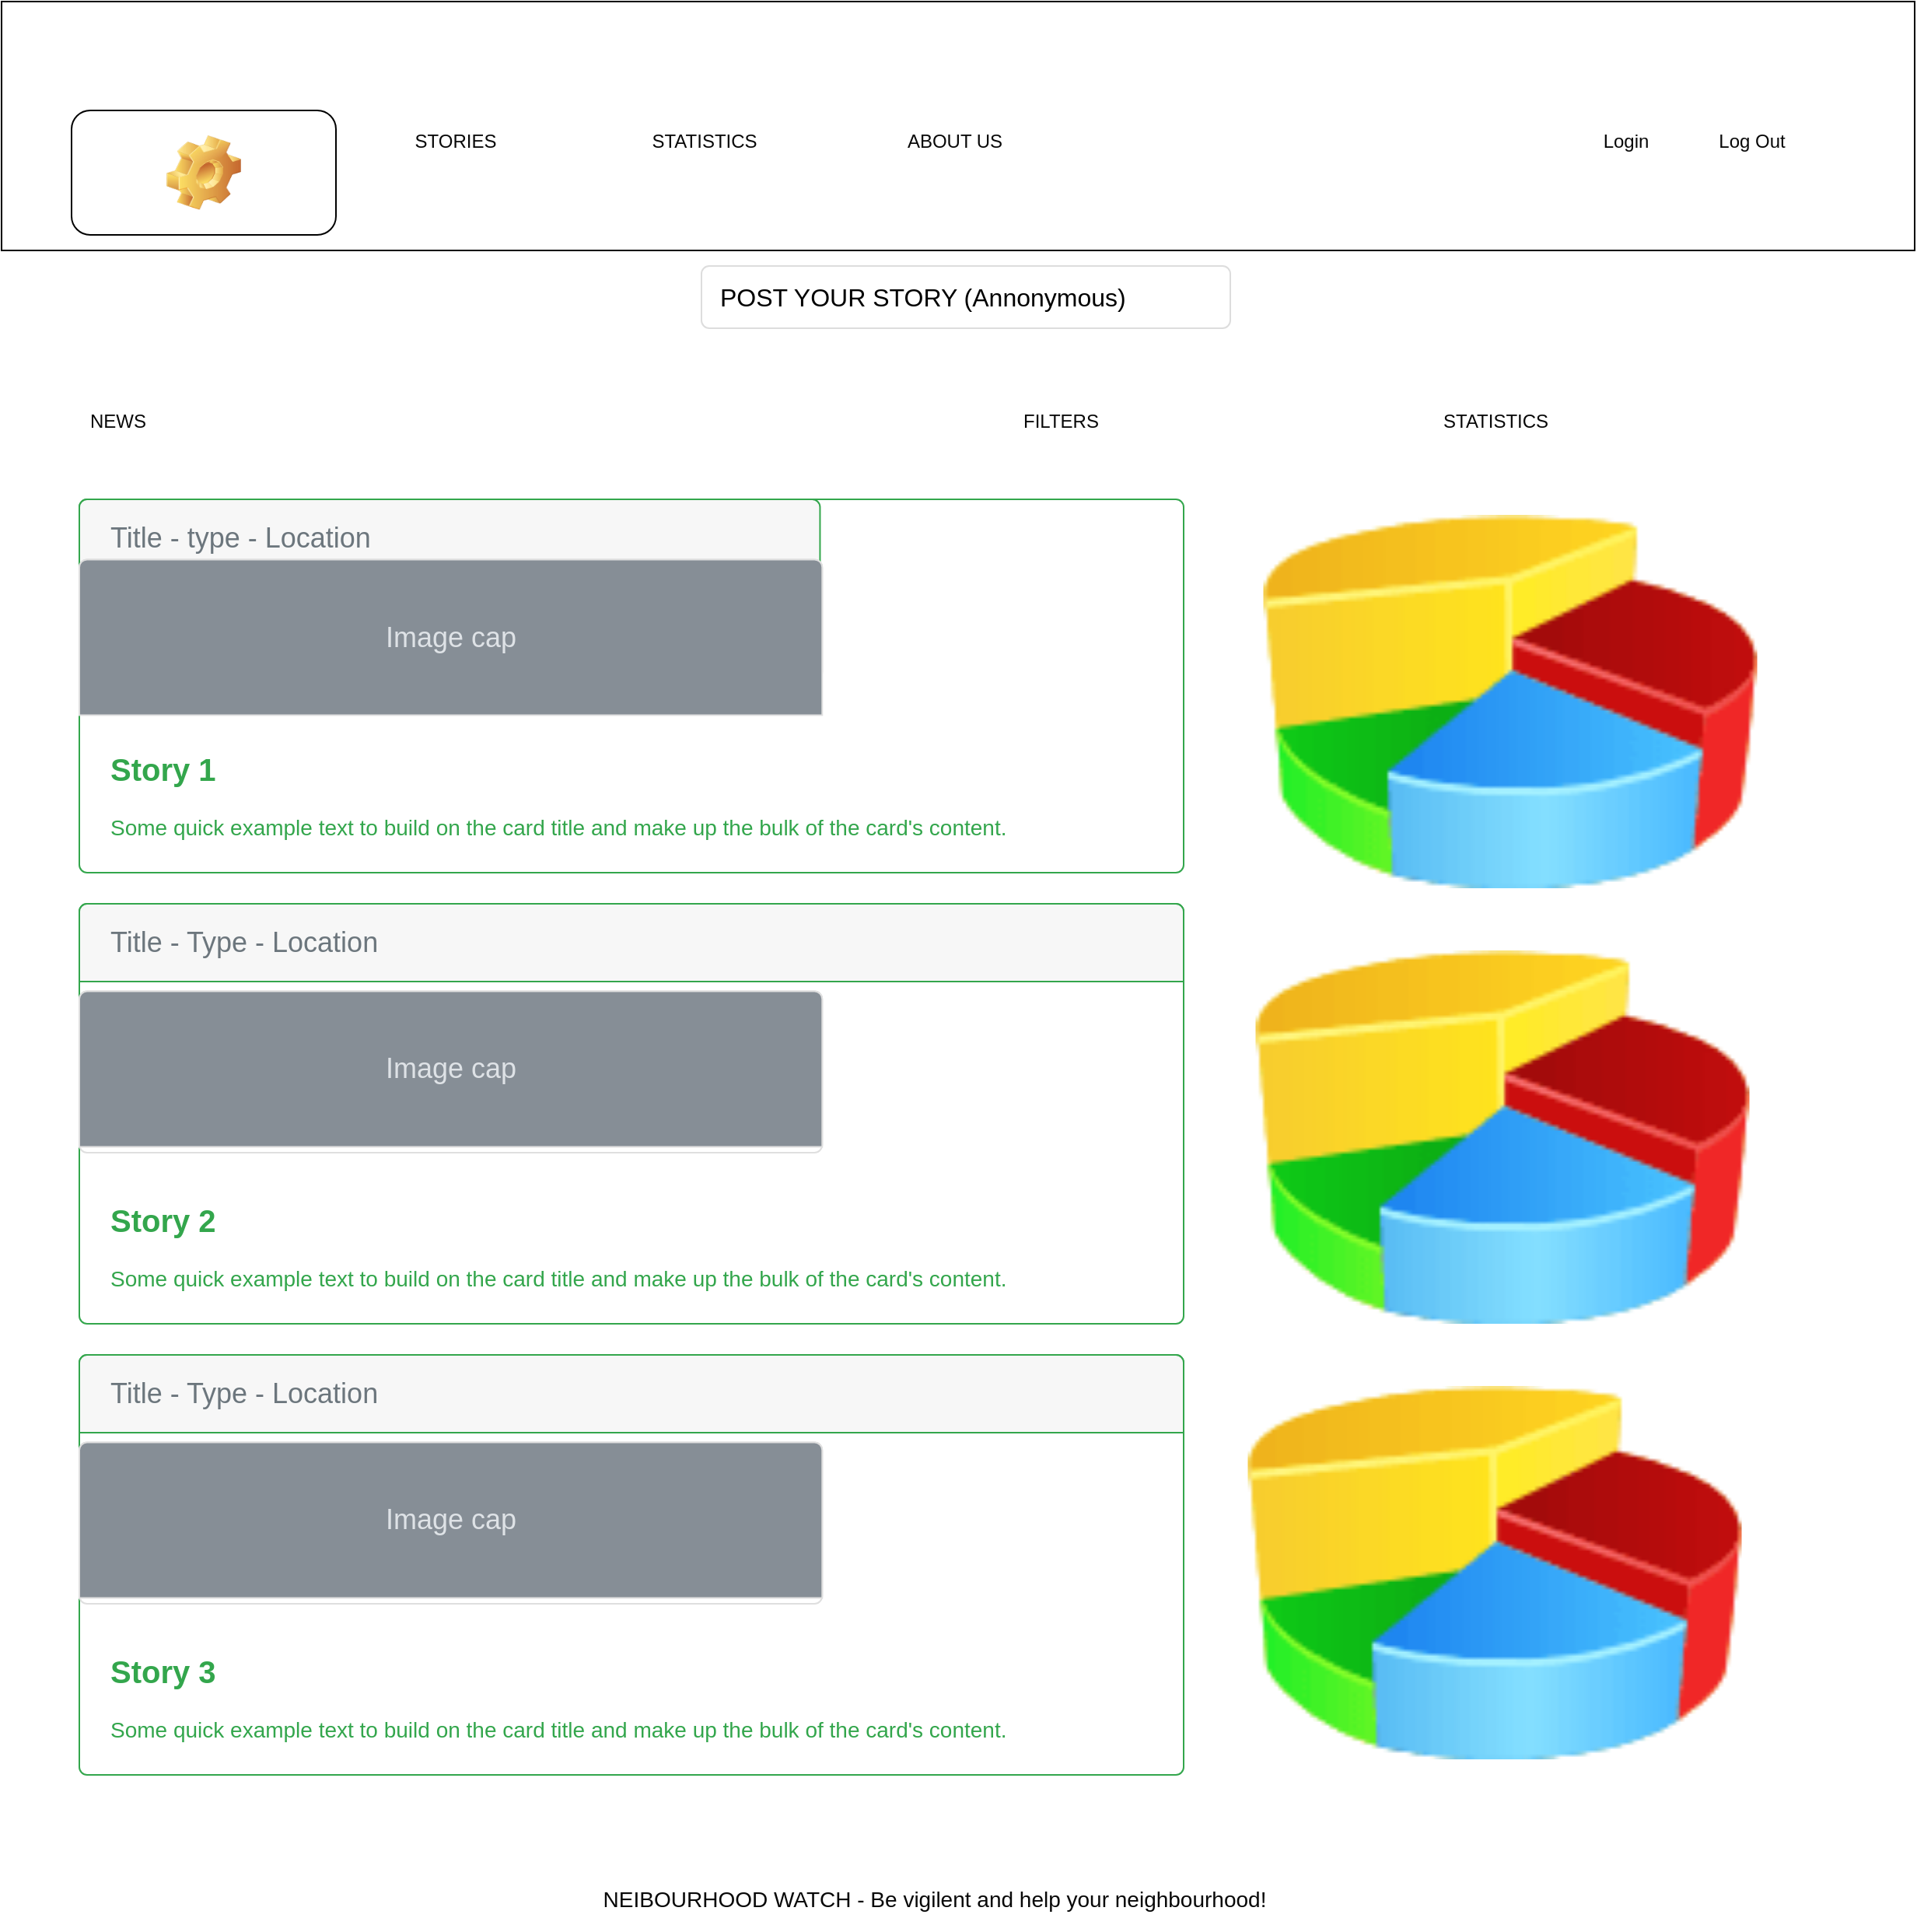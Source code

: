 <mxfile version="14.9.2" type="device" pages="5"><diagram name="STORIES (Home)" id="c9db0220-8083-56f3-ca83-edcdcd058819"><mxGraphModel dx="2062" dy="1122" grid="1" gridSize="10" guides="1" tooltips="1" connect="1" arrows="1" fold="1" page="1" pageScale="1.5" pageWidth="826" pageHeight="1169" background="none" math="0" shadow="0"><root><mxCell id="0" style=";html=1;"/><mxCell id="1" style=";html=1;" parent="0"/><mxCell id="iJf4EuImSbRfImohLpZj-1" value="" style="rounded=0;whiteSpace=wrap;html=1;" parent="1" vertex="1"><mxGeometry width="1230" height="160" as="geometry"/></mxCell><mxCell id="3d76a8aef4d5c911-1" value="" style="html=1;shadow=0;dashed=0;shape=mxgraph.bootstrap.rect;strokeColor=none;whiteSpace=wrap;rounded=0;fontSize=12;align=center;fillColor=none;noLabel=1;fontColor=none;" parent="1" vertex="1"><mxGeometry x="245" y="70" width="920" height="40" as="geometry"/></mxCell><mxCell id="3d76a8aef4d5c911-3" value="STORIES" style="html=1;shadow=0;dashed=0;shape=mxgraph.bootstrap.rect;strokeColor=none;spacingRight=30;whiteSpace=wrap;fontColor=#080808;fillColor=none;" parent="3d76a8aef4d5c911-1" vertex="1"><mxGeometry x="10" width="103.5" height="40" as="geometry"/></mxCell><mxCell id="3d76a8aef4d5c911-4" value="&lt;br&gt;" style="html=1;shadow=0;dashed=0;shape=mxgraph.bootstrap.rrect;rSize=8;strokeColor=none;fontColor=#ffffff;whiteSpace=wrap;fillColor=none;" parent="3d76a8aef4d5c911-3" vertex="1"><mxGeometry x="1" y="0.5" width="25" height="16" relative="1" as="geometry"><mxPoint x="-25" y="54" as="offset"/></mxGeometry></mxCell><mxCell id="3d76a8aef4d5c911-7" value="ABOUT US" style="html=1;shadow=0;dashed=0;fillColor=none;strokeColor=none;shape=mxgraph.bootstrap.rect;whiteSpace=wrap;fontColor=#080808;" parent="3d76a8aef4d5c911-1" vertex="1"><mxGeometry x="322" width="92" height="40" as="geometry"/></mxCell><mxCell id="3d76a8aef4d5c911-9" value="Login" style="html=1;shadow=0;dashed=0;fillColor=none;strokeColor=none;shape=mxgraph.bootstrap.rect;whiteSpace=wrap;fontColor=#080808;" parent="3d76a8aef4d5c911-1" vertex="1"><mxGeometry x="759" width="80.5" height="40" as="geometry"/></mxCell><mxCell id="3d76a8aef4d5c911-10" value="Log Out" style="html=1;shadow=0;dashed=0;fillColor=none;strokeColor=none;shape=mxgraph.bootstrap.rect;whiteSpace=wrap;fontColor=#080808;" parent="3d76a8aef4d5c911-1" vertex="1"><mxGeometry x="839.5" width="80.5" height="40" as="geometry"/></mxCell><mxCell id="CGMByWkpOq4EqzEPRpnu-35" value="STATISTICS" style="html=1;shadow=0;dashed=0;strokeColor=none;shape=mxgraph.bootstrap.rect;whiteSpace=wrap;fillColor=none;fontColor=#080808;" parent="3d76a8aef4d5c911-1" vertex="1"><mxGeometry x="155" width="104" height="40" as="geometry"/></mxCell><mxCell id="3d76a8aef4d5c911-18" value="POST YOUR STORY (Annonymous)" style="html=1;shadow=0;dashed=0;shape=mxgraph.bootstrap.rrect;rSize=5;strokeColor=#dddddd;;align=left;spacingLeft=10;fontSize=16;whiteSpace=wrap;rounded=0;" parent="1" vertex="1"><mxGeometry x="450" y="170" width="340" height="40" as="geometry"/></mxCell><mxCell id="3d76a8aef4d5c911-19" value="NEWS" style="html=1;shadow=0;dashed=0;shape=mxgraph.bootstrap.rect;strokeColor=none;fillColor=none;align=left;spacingLeft=5;whiteSpace=wrap;rounded=0;fontColor=#080808;labelBackgroundColor=none;" parent="1" vertex="1"><mxGeometry x="50" y="260" width="210" height="20" as="geometry"/></mxCell><mxCell id="CGMByWkpOq4EqzEPRpnu-1" value="&lt;b&gt;&lt;font style=&quot;font-size: 20px&quot;&gt;Story 1&lt;/font&gt;&lt;/b&gt;&lt;br style=&quot;font-size: 14px&quot;&gt;&lt;br style=&quot;font-size: 14px&quot;&gt;Some quick example text to build on the card title and make up the bulk of the card's content." style="html=1;shadow=0;dashed=0;shape=mxgraph.bootstrap.rrect;rSize=5;strokeColor=#33A64C;html=1;whiteSpace=wrap;fillColor=#ffffff;fontColor=#33A64C;verticalAlign=bottom;align=left;spacing=20;spacingBottom=0;fontSize=14;" parent="1" vertex="1"><mxGeometry x="50" y="320" width="710" height="240" as="geometry"/></mxCell><mxCell id="CGMByWkpOq4EqzEPRpnu-2" value="Title - type - Location" style="html=1;shadow=0;dashed=0;shape=mxgraph.bootstrap.topButton;rSize=5;perimeter=none;whiteSpace=wrap;fillColor=#F7F7F7;strokeColor=#33A64C;fontColor=#6C767D;resizeWidth=1;fontSize=18;align=left;spacing=20;" parent="CGMByWkpOq4EqzEPRpnu-1" vertex="1"><mxGeometry width="476.22" height="50" relative="1" as="geometry"/></mxCell><mxCell id="CGMByWkpOq4EqzEPRpnu-7" value="" style="html=1;shadow=0;dashed=0;shape=mxgraph.bootstrap.rrect;rSize=5;strokeColor=#DFDFDF;html=1;whiteSpace=wrap;fillColor=#ffffff;fontColor=#000000;verticalAlign=bottom;align=left;spacing=20;fontSize=14;" parent="CGMByWkpOq4EqzEPRpnu-1" vertex="1"><mxGeometry y="38.71" width="477.636" height="77.419" as="geometry"/></mxCell><mxCell id="CGMByWkpOq4EqzEPRpnu-8" value="Image cap" style="html=1;shadow=0;dashed=0;shape=mxgraph.bootstrap.topButton;rSize=5;perimeter=none;whiteSpace=wrap;fillColor=#868E96;strokeColor=#DFDFDF;fontColor=#DEE2E6;resizeWidth=1;fontSize=18;" parent="CGMByWkpOq4EqzEPRpnu-7" vertex="1"><mxGeometry width="477.636" height="100" relative="1" as="geometry"/></mxCell><mxCell id="CGMByWkpOq4EqzEPRpnu-29" value="" style="shape=image;html=1;verticalAlign=top;verticalLabelPosition=bottom;labelBackgroundColor=#ffffff;imageAspect=0;aspect=fixed;image=https://cdn1.iconfinder.com/data/icons/heroicons-solid/20/dots-horizontal-128.png" parent="CGMByWkpOq4EqzEPRpnu-1" vertex="1"><mxGeometry x="671.273" y="210" width="30" height="30" as="geometry"/></mxCell><mxCell id="CGMByWkpOq4EqzEPRpnu-3" value="&lt;b&gt;&lt;font style=&quot;font-size: 20px&quot;&gt;Story 2&lt;/font&gt;&lt;/b&gt;&lt;br style=&quot;font-size: 14px&quot;&gt;&lt;br style=&quot;font-size: 14px&quot;&gt;Some quick example text to build on the card title and make up the bulk of the card's content." style="html=1;shadow=0;dashed=0;shape=mxgraph.bootstrap.rrect;rSize=5;strokeColor=#33A64C;html=1;whiteSpace=wrap;fillColor=#ffffff;fontColor=#33A64C;verticalAlign=bottom;align=left;spacing=20;spacingBottom=0;fontSize=14;" parent="1" vertex="1"><mxGeometry x="50" y="580" width="710" height="270" as="geometry"/></mxCell><mxCell id="CGMByWkpOq4EqzEPRpnu-4" value="Title - Type - Location" style="html=1;shadow=0;dashed=0;shape=mxgraph.bootstrap.topButton;rSize=5;perimeter=none;whiteSpace=wrap;fillColor=#F7F7F7;strokeColor=#33A64C;fontColor=#6C767D;resizeWidth=1;fontSize=18;align=left;spacing=20;" parent="CGMByWkpOq4EqzEPRpnu-3" vertex="1"><mxGeometry width="710" height="50" relative="1" as="geometry"/></mxCell><mxCell id="CGMByWkpOq4EqzEPRpnu-16" value="" style="html=1;shadow=0;dashed=0;shape=mxgraph.bootstrap.rrect;rSize=5;strokeColor=#DFDFDF;html=1;whiteSpace=wrap;fillColor=#ffffff;fontColor=#000000;verticalAlign=bottom;align=left;spacing=20;fontSize=14;" parent="CGMByWkpOq4EqzEPRpnu-3" vertex="1"><mxGeometry y="56.25" width="477.636" height="103.75" as="geometry"/></mxCell><mxCell id="CGMByWkpOq4EqzEPRpnu-17" value="Image cap" style="html=1;shadow=0;dashed=0;shape=mxgraph.bootstrap.topButton;rSize=5;perimeter=none;whiteSpace=wrap;fillColor=#868E96;strokeColor=#DFDFDF;fontColor=#DEE2E6;resizeWidth=1;fontSize=18;" parent="CGMByWkpOq4EqzEPRpnu-16" vertex="1"><mxGeometry width="477.636" height="100" relative="1" as="geometry"/></mxCell><mxCell id="CGMByWkpOq4EqzEPRpnu-30" value="" style="shape=image;html=1;verticalAlign=top;verticalLabelPosition=bottom;labelBackgroundColor=#ffffff;imageAspect=0;aspect=fixed;image=https://cdn1.iconfinder.com/data/icons/heroicons-solid/20/dots-horizontal-128.png" parent="CGMByWkpOq4EqzEPRpnu-3" vertex="1"><mxGeometry x="671.273" y="240" width="30" height="30" as="geometry"/></mxCell><mxCell id="CGMByWkpOq4EqzEPRpnu-18" value="&lt;b&gt;&lt;font style=&quot;font-size: 20px&quot;&gt;Story 3&lt;/font&gt;&lt;/b&gt;&lt;br style=&quot;font-size: 14px&quot;&gt;&lt;br style=&quot;font-size: 14px&quot;&gt;Some quick example text to build on the card title and make up the bulk of the card's content." style="html=1;shadow=0;dashed=0;shape=mxgraph.bootstrap.rrect;rSize=5;strokeColor=#33A64C;html=1;whiteSpace=wrap;fillColor=#ffffff;fontColor=#33A64C;verticalAlign=bottom;align=left;spacing=20;spacingBottom=0;fontSize=14;" parent="1" vertex="1"><mxGeometry x="50" y="870" width="710" height="270" as="geometry"/></mxCell><mxCell id="CGMByWkpOq4EqzEPRpnu-19" value="Title - Type - Location" style="html=1;shadow=0;dashed=0;shape=mxgraph.bootstrap.topButton;rSize=5;perimeter=none;whiteSpace=wrap;fillColor=#F7F7F7;strokeColor=#33A64C;fontColor=#6C767D;resizeWidth=1;fontSize=18;align=left;spacing=20;" parent="CGMByWkpOq4EqzEPRpnu-18" vertex="1"><mxGeometry width="710" height="50" relative="1" as="geometry"/></mxCell><mxCell id="CGMByWkpOq4EqzEPRpnu-20" value="" style="html=1;shadow=0;dashed=0;shape=mxgraph.bootstrap.rrect;rSize=5;strokeColor=#DFDFDF;html=1;whiteSpace=wrap;fillColor=#ffffff;fontColor=#000000;verticalAlign=bottom;align=left;spacing=20;fontSize=14;" parent="CGMByWkpOq4EqzEPRpnu-18" vertex="1"><mxGeometry y="56.25" width="477.636" height="103.75" as="geometry"/></mxCell><mxCell id="CGMByWkpOq4EqzEPRpnu-21" value="Image cap" style="html=1;shadow=0;dashed=0;shape=mxgraph.bootstrap.topButton;rSize=5;perimeter=none;whiteSpace=wrap;fillColor=#868E96;strokeColor=#DFDFDF;fontColor=#DEE2E6;resizeWidth=1;fontSize=18;" parent="CGMByWkpOq4EqzEPRpnu-20" vertex="1"><mxGeometry width="477.636" height="100" relative="1" as="geometry"/></mxCell><mxCell id="CGMByWkpOq4EqzEPRpnu-31" value="" style="shape=image;html=1;verticalAlign=top;verticalLabelPosition=bottom;labelBackgroundColor=#ffffff;imageAspect=0;aspect=fixed;image=https://cdn1.iconfinder.com/data/icons/heroicons-solid/20/dots-horizontal-128.png" parent="CGMByWkpOq4EqzEPRpnu-18" vertex="1"><mxGeometry x="671.273" y="240" width="30" height="30" as="geometry"/></mxCell><mxCell id="CGMByWkpOq4EqzEPRpnu-22" value="" style="image;html=1;image=img/lib/clip_art/finance/Pie_Chart_128x128.png" parent="1" vertex="1"><mxGeometry x="800" y="330" width="340" height="240" as="geometry"/></mxCell><mxCell id="CGMByWkpOq4EqzEPRpnu-23" value="STATISTICS" style="html=1;shadow=0;dashed=0;shape=mxgraph.bootstrap.rect;strokeColor=none;fillColor=none;align=left;spacingLeft=5;whiteSpace=wrap;rounded=0;fontColor=#080808;labelBorderColor=none;labelBackgroundColor=none;" parent="1" vertex="1"><mxGeometry x="920" y="260" width="200" height="20" as="geometry"/></mxCell><mxCell id="CGMByWkpOq4EqzEPRpnu-24" value="" style="image;html=1;image=img/lib/clip_art/finance/Pie_Chart_128x128.png" parent="1" vertex="1"><mxGeometry x="800" y="610" width="330" height="240" as="geometry"/></mxCell><mxCell id="CGMByWkpOq4EqzEPRpnu-25" value="" style="image;html=1;image=img/lib/clip_art/finance/Pie_Chart_128x128.png" parent="1" vertex="1"><mxGeometry x="800" y="890" width="320" height="240" as="geometry"/></mxCell><mxCell id="CGMByWkpOq4EqzEPRpnu-37" value="Icon" style="icon;html=1;image=img/clipart/Gear_128x128.png;fontColor=#FFFFFF;labelBackgroundColor=none;fillColor=none;" parent="1" vertex="1"><mxGeometry x="45" y="70" width="170" height="80" as="geometry"/></mxCell><mxCell id="CGMByWkpOq4EqzEPRpnu-38" value="" style="html=1;shadow=0;dashed=0;shape=mxgraph.bootstrap.rect;strokeColor=none;whiteSpace=wrap;rounded=0;fontSize=12;align=center;fillColor=none;noLabel=1;fontColor=none;" parent="1" vertex="1"><mxGeometry x="45" y="1200" width="1150" height="40" as="geometry"/></mxCell><mxCell id="CGMByWkpOq4EqzEPRpnu-39" value="NEIBOURHOOD WATCH - Be vigilent and help your neighbourhood!" style="html=1;shadow=0;dashed=0;strokeColor=none;shape=mxgraph.bootstrap.rect;fontSize=14;whiteSpace=wrap;fontColor=#080808;fillColor=none;" parent="CGMByWkpOq4EqzEPRpnu-38" vertex="1"><mxGeometry width="1110" height="40" as="geometry"/></mxCell><mxCell id="miPrvL-kWGpIQCxbwiJ5-1" value="FILTERS" style="html=1;shadow=0;dashed=0;shape=mxgraph.bootstrap.rect;strokeColor=none;fillColor=none;align=left;spacingLeft=5;whiteSpace=wrap;rounded=0;fontColor=#080808;labelBackgroundColor=none;" parent="1" vertex="1"><mxGeometry x="650" y="260" width="110" height="20" as="geometry"/></mxCell></root></mxGraphModel></diagram><diagram name="NEW STORY" id="B8ej_vf1ZI7kSporWtHq"><mxGraphModel dx="2062" dy="1122" grid="1" gridSize="10" guides="1" tooltips="1" connect="1" arrows="1" fold="1" page="1" pageScale="1.5" pageWidth="826" pageHeight="1169" background="none" math="0" shadow="0"><root><mxCell id="26uJnI_0kWpp0QaM4fmI-0" style=";html=1;"/><mxCell id="26uJnI_0kWpp0QaM4fmI-1" style=";html=1;" parent="26uJnI_0kWpp0QaM4fmI-0"/><mxCell id="26uJnI_0kWpp0QaM4fmI-2" value="" style="html=1;shadow=0;dashed=0;shape=mxgraph.bootstrap.rect;strokeColor=none;whiteSpace=wrap;rounded=0;fontSize=12;align=center;fillColor=none;noLabel=1;fontColor=none;" parent="26uJnI_0kWpp0QaM4fmI-1" vertex="1"><mxGeometry x="245" y="70" width="920" height="40" as="geometry"/></mxCell><mxCell id="26uJnI_0kWpp0QaM4fmI-3" value="STORIES" style="html=1;shadow=0;dashed=0;shape=mxgraph.bootstrap.rect;strokeColor=none;spacingRight=30;whiteSpace=wrap;fontColor=#080808;fillColor=none;" parent="26uJnI_0kWpp0QaM4fmI-2" vertex="1"><mxGeometry x="10" width="103.5" height="40" as="geometry"/></mxCell><mxCell id="26uJnI_0kWpp0QaM4fmI-4" value="&lt;br&gt;" style="html=1;shadow=0;dashed=0;shape=mxgraph.bootstrap.rrect;rSize=8;strokeColor=none;fontColor=#ffffff;whiteSpace=wrap;fillColor=none;" parent="26uJnI_0kWpp0QaM4fmI-3" vertex="1"><mxGeometry x="1" y="0.5" width="25" height="16" relative="1" as="geometry"><mxPoint x="-25" y="54" as="offset"/></mxGeometry></mxCell><mxCell id="26uJnI_0kWpp0QaM4fmI-5" value="ABOUT US" style="html=1;shadow=0;dashed=0;fillColor=none;strokeColor=none;shape=mxgraph.bootstrap.rect;whiteSpace=wrap;fontColor=#080808;" parent="26uJnI_0kWpp0QaM4fmI-2" vertex="1"><mxGeometry x="322" width="92" height="40" as="geometry"/></mxCell><mxCell id="26uJnI_0kWpp0QaM4fmI-6" value="LOGIN" style="html=1;shadow=0;dashed=0;fillColor=none;strokeColor=none;shape=mxgraph.bootstrap.rect;whiteSpace=wrap;fontColor=#080808;" parent="26uJnI_0kWpp0QaM4fmI-2" vertex="1"><mxGeometry x="759" width="80.5" height="40" as="geometry"/></mxCell><mxCell id="26uJnI_0kWpp0QaM4fmI-7" value="Log Out" style="html=1;shadow=0;dashed=0;fillColor=none;strokeColor=none;shape=mxgraph.bootstrap.rect;whiteSpace=wrap;fontColor=#080808;" parent="26uJnI_0kWpp0QaM4fmI-2" vertex="1"><mxGeometry x="839.5" width="80.5" height="40" as="geometry"/></mxCell><mxCell id="26uJnI_0kWpp0QaM4fmI-8" value="STATISTICS" style="html=1;shadow=0;dashed=0;strokeColor=none;shape=mxgraph.bootstrap.rect;whiteSpace=wrap;fillColor=none;fontColor=#080808;" parent="26uJnI_0kWpp0QaM4fmI-2" vertex="1"><mxGeometry x="155" width="104" height="40" as="geometry"/></mxCell><mxCell id="26uJnI_0kWpp0QaM4fmI-11" value="&lt;br style=&quot;font-size: 14px&quot;&gt;" style="html=1;shadow=0;dashed=0;shape=mxgraph.bootstrap.rrect;rSize=5;strokeColor=#33A64C;html=1;whiteSpace=wrap;fillColor=#ffffff;fontColor=#33A64C;verticalAlign=bottom;align=left;spacing=20;spacingBottom=0;fontSize=14;" parent="26uJnI_0kWpp0QaM4fmI-1" vertex="1"><mxGeometry x="40" y="190" width="715" height="460" as="geometry"/></mxCell><mxCell id="26uJnI_0kWpp0QaM4fmI-12" value="Title - type - Location" style="html=1;shadow=0;dashed=0;shape=mxgraph.bootstrap.topButton;rSize=5;perimeter=none;whiteSpace=wrap;fillColor=#F7F7F7;strokeColor=#33A64C;fontColor=#6C767D;resizeWidth=1;fontSize=18;align=left;spacing=20;" parent="26uJnI_0kWpp0QaM4fmI-11" vertex="1"><mxGeometry width="479.573" height="50" relative="1" as="geometry"><mxPoint x="1" as="offset"/></mxGeometry></mxCell><mxCell id="26uJnI_0kWpp0QaM4fmI-35" value="POST" style="html=1;shadow=0;dashed=0;shape=mxgraph.bootstrap.rrect;rSize=5;strokeColor=#343A40;strokeWidth=1;fillColor=none;fontColor=#343A40;whiteSpace=wrap;align=center;verticalAlign=middle;spacingLeft=0;fontStyle=0;fontSize=16;spacing=5;labelBackgroundColor=none;" parent="26uJnI_0kWpp0QaM4fmI-11" vertex="1"><mxGeometry x="600" y="389.996" width="80" height="33.455" as="geometry"/></mxCell><mxCell id="26uJnI_0kWpp0QaM4fmI-13" value="" style="html=1;shadow=0;dashed=0;shape=mxgraph.bootstrap.rrect;rSize=5;strokeColor=#DFDFDF;html=1;whiteSpace=wrap;fillColor=#ffffff;fontColor=#000000;verticalAlign=bottom;align=left;spacing=20;fontSize=14;" parent="26uJnI_0kWpp0QaM4fmI-11" vertex="1"><mxGeometry x="5" y="68.66" width="481" height="84.715" as="geometry"/></mxCell><mxCell id="26uJnI_0kWpp0QaM4fmI-14" value="insert image/video" style="html=1;shadow=0;dashed=0;shape=mxgraph.bootstrap.topButton;rSize=5;perimeter=none;whiteSpace=wrap;fillColor=#868E96;strokeColor=#DFDFDF;fontColor=#DEE2E6;resizeWidth=1;fontSize=18;" parent="26uJnI_0kWpp0QaM4fmI-13" vertex="1"><mxGeometry width="481" height="100" relative="1" as="geometry"/></mxCell><mxCell id="26uJnI_0kWpp0QaM4fmI-34" value="&lt;h1&gt;&lt;span style=&quot;font-size: 12px ; font-weight: normal&quot;&gt;Lorem ipsum dolor sit amet, consectetur adipisicing elit, sed do eiusmod tempor incididunt ut labore et dolore magna aliqua.&lt;/span&gt;&lt;br&gt;&lt;/h1&gt;" style="text;html=1;strokeColor=none;fillColor=none;spacing=5;spacingTop=-20;whiteSpace=wrap;overflow=hidden;rounded=0;labelBackgroundColor=none;fontColor=none;" parent="26uJnI_0kWpp0QaM4fmI-11" vertex="1"><mxGeometry x="5" y="178.507" width="660" height="61.791" as="geometry"/></mxCell><mxCell id="26uJnI_0kWpp0QaM4fmI-30" value="Icon" style="icon;html=1;image=img/clipart/Gear_128x128.png;fontColor=#FFFFFF;labelBackgroundColor=none;fillColor=none;" parent="26uJnI_0kWpp0QaM4fmI-1" vertex="1"><mxGeometry x="45" y="70" width="170" height="80" as="geometry"/></mxCell><mxCell id="26uJnI_0kWpp0QaM4fmI-31" value="" style="html=1;shadow=0;dashed=0;shape=mxgraph.bootstrap.rect;strokeColor=none;whiteSpace=wrap;rounded=0;fontSize=12;fontColor=#000000;align=center;fillColor=none;" parent="26uJnI_0kWpp0QaM4fmI-1" vertex="1"><mxGeometry x="45" y="1200" width="1150" height="40" as="geometry"/></mxCell><mxCell id="26uJnI_0kWpp0QaM4fmI-32" value="NEIBOURHOOD WATCH - Be vigilent and help your neighbourhood!" style="html=1;shadow=0;dashed=0;strokeColor=none;shape=mxgraph.bootstrap.rect;fontSize=14;whiteSpace=wrap;fontColor=#080808;fillColor=none;" parent="26uJnI_0kWpp0QaM4fmI-31" vertex="1"><mxGeometry width="1110" height="40" as="geometry"/></mxCell></root></mxGraphModel></diagram><diagram name="REPLY" id="7AyCQf5UIBzaHoq0-1yB"><mxGraphModel dx="2062" dy="1122" grid="1" gridSize="10" guides="1" tooltips="1" connect="1" arrows="1" fold="1" page="1" pageScale="1.5" pageWidth="826" pageHeight="1169" background="none" math="0" shadow="0"><root><mxCell id="We4K9CyanDLuAkn0Zx92-0" style=";html=1;"/><mxCell id="We4K9CyanDLuAkn0Zx92-1" style=";html=1;" parent="We4K9CyanDLuAkn0Zx92-0"/><mxCell id="We4K9CyanDLuAkn0Zx92-2" value="" style="html=1;shadow=0;dashed=0;shape=mxgraph.bootstrap.rect;strokeColor=none;whiteSpace=wrap;rounded=0;fontSize=12;align=center;fillColor=none;noLabel=1;fontColor=none;" parent="We4K9CyanDLuAkn0Zx92-1" vertex="1"><mxGeometry x="245" y="70" width="920" height="40" as="geometry"/></mxCell><mxCell id="We4K9CyanDLuAkn0Zx92-3" value="STORIES" style="html=1;shadow=0;dashed=0;shape=mxgraph.bootstrap.rect;strokeColor=none;spacingRight=30;whiteSpace=wrap;fontColor=#080808;fillColor=none;" parent="We4K9CyanDLuAkn0Zx92-2" vertex="1"><mxGeometry x="10" width="103.5" height="40" as="geometry"/></mxCell><mxCell id="We4K9CyanDLuAkn0Zx92-4" value="&lt;br&gt;" style="html=1;shadow=0;dashed=0;shape=mxgraph.bootstrap.rrect;rSize=8;strokeColor=none;fontColor=#ffffff;whiteSpace=wrap;fillColor=none;" parent="We4K9CyanDLuAkn0Zx92-3" vertex="1"><mxGeometry x="1" y="0.5" width="25" height="16" relative="1" as="geometry"><mxPoint x="-25" y="54" as="offset"/></mxGeometry></mxCell><mxCell id="We4K9CyanDLuAkn0Zx92-5" value="ABOUT US" style="html=1;shadow=0;dashed=0;fillColor=none;strokeColor=none;shape=mxgraph.bootstrap.rect;whiteSpace=wrap;fontColor=#080808;" parent="We4K9CyanDLuAkn0Zx92-2" vertex="1"><mxGeometry x="322" width="92" height="40" as="geometry"/></mxCell><mxCell id="We4K9CyanDLuAkn0Zx92-6" value="LOGIN" style="html=1;shadow=0;dashed=0;fillColor=none;strokeColor=none;shape=mxgraph.bootstrap.rect;whiteSpace=wrap;fontColor=#080808;" parent="We4K9CyanDLuAkn0Zx92-2" vertex="1"><mxGeometry x="759" width="80.5" height="40" as="geometry"/></mxCell><mxCell id="We4K9CyanDLuAkn0Zx92-7" value="Log Out" style="html=1;shadow=0;dashed=0;fillColor=none;strokeColor=none;shape=mxgraph.bootstrap.rect;whiteSpace=wrap;fontColor=#080808;" parent="We4K9CyanDLuAkn0Zx92-2" vertex="1"><mxGeometry x="839.5" width="80.5" height="40" as="geometry"/></mxCell><mxCell id="We4K9CyanDLuAkn0Zx92-8" value="STATISTICS" style="html=1;shadow=0;dashed=0;strokeColor=none;shape=mxgraph.bootstrap.rect;whiteSpace=wrap;fillColor=none;fontColor=#080808;" parent="We4K9CyanDLuAkn0Zx92-2" vertex="1"><mxGeometry x="155" width="104" height="40" as="geometry"/></mxCell><mxCell id="We4K9CyanDLuAkn0Zx92-9" value="&lt;br style=&quot;font-size: 14px&quot;&gt;" style="html=1;shadow=0;dashed=0;shape=mxgraph.bootstrap.rrect;rSize=5;strokeColor=#33A64C;html=1;whiteSpace=wrap;fillColor=#ffffff;fontColor=#33A64C;verticalAlign=bottom;align=left;spacing=20;spacingBottom=0;fontSize=14;" parent="We4K9CyanDLuAkn0Zx92-1" vertex="1"><mxGeometry x="40" y="187" width="670" height="690" as="geometry"/></mxCell><mxCell id="We4K9CyanDLuAkn0Zx92-10" value="STORY &quot;X&quot;" style="html=1;shadow=0;dashed=0;shape=mxgraph.bootstrap.topButton;rSize=5;perimeter=none;whiteSpace=wrap;fillColor=#F7F7F7;strokeColor=#33A64C;fontColor=#6C767D;resizeWidth=1;fontSize=18;align=left;spacing=20;" parent="We4K9CyanDLuAkn0Zx92-9" vertex="1"><mxGeometry width="401.643" height="50" relative="1" as="geometry"><mxPoint x="1" as="offset"/></mxGeometry></mxCell><mxCell id="We4K9CyanDLuAkn0Zx92-11" value="new comment&lt;span style=&quot;white-space: pre&quot;&gt;&#9;&lt;/span&gt;" style="html=1;shadow=0;dashed=0;shape=mxgraph.bootstrap.rrect;rSize=5;strokeColor=#343A40;strokeWidth=1;fillColor=none;fontColor=#343A40;whiteSpace=wrap;align=center;verticalAlign=middle;spacingLeft=0;fontStyle=0;fontSize=16;spacing=5;labelBackgroundColor=none;" parent="We4K9CyanDLuAkn0Zx92-9" vertex="1"><mxGeometry x="5.64" y="319.91" width="108.88" height="40.09" as="geometry"/></mxCell><mxCell id="We4K9CyanDLuAkn0Zx92-14" value="&lt;h1&gt;&lt;span style=&quot;font-size: 12px ; font-weight: normal&quot;&gt;Lorem ipsum dolor sit amet, consectetur adipisicing elit, sed do eiusmod tempor incididunt ut labore et dolore magna aliqua.&lt;/span&gt;&lt;br&gt;&lt;/h1&gt;" style="text;html=1;strokeColor=none;fillColor=none;spacing=5;spacingTop=-20;whiteSpace=wrap;overflow=hidden;rounded=0;labelBackgroundColor=none;fontColor=none;" parent="We4K9CyanDLuAkn0Zx92-9" vertex="1"><mxGeometry x="4.19" y="213" width="645.81" height="92.69" as="geometry"/></mxCell><mxCell id="We4K9CyanDLuAkn0Zx92-12" value="" style="html=1;shadow=0;dashed=0;shape=mxgraph.bootstrap.rrect;rSize=5;strokeColor=#DFDFDF;html=1;whiteSpace=wrap;fillColor=#ffffff;fontColor=#000000;verticalAlign=bottom;align=left;spacing=20;fontSize=14;" parent="We4K9CyanDLuAkn0Zx92-9" vertex="1"><mxGeometry x="4.188" y="63.0" width="402.838" height="127.073" as="geometry"/></mxCell><mxCell id="We4K9CyanDLuAkn0Zx92-13" value="image/video" style="html=1;shadow=0;dashed=0;shape=mxgraph.bootstrap.topButton;rSize=5;perimeter=none;whiteSpace=wrap;fillColor=#868E96;strokeColor=#DFDFDF;fontColor=#DEE2E6;resizeWidth=1;fontSize=18;" parent="We4K9CyanDLuAkn0Zx92-12" vertex="1"><mxGeometry width="402.838" height="100" relative="1" as="geometry"/></mxCell><mxCell id="d1f_HcNy50GF8Fx97VPG-1" value="Some example text that's free-flowing within the dropdown menu.&lt;br style=&quot;font-size: 14px&quot;&gt;&lt;br style=&quot;font-size: 14px&quot;&gt;And this is more example text." style="html=1;shadow=0;dashed=0;shape=mxgraph.bootstrap.rrect;rSize=5;strokeColor=#999999;strokeWidth=1;fillColor=#FFFFFF;fontColor=#6C767D;whiteSpace=wrap;align=left;verticalAlign=middle;spacingLeft=10;fontSize=14;spacing=10;labelBackgroundColor=none;" parent="We4K9CyanDLuAkn0Zx92-9" vertex="1"><mxGeometry x="5.63" y="573" width="644.38" height="97" as="geometry"/></mxCell><mxCell id="d1f_HcNy50GF8Fx97VPG-3" value="" style="html=1;shadow=0;dashed=0;shape=mxgraph.bootstrap.rrect;rSize=5;strokeColor=#999999;strokeWidth=1;fillColor=#FFFFFF;fontColor=#6C767D;whiteSpace=wrap;align=left;verticalAlign=middle;spacingLeft=10;fontSize=14;spacing=10;labelBackgroundColor=none;" parent="We4K9CyanDLuAkn0Zx92-9" vertex="1"><mxGeometry x="118.7" y="319.91" width="538.56" height="40.09" as="geometry"/></mxCell><mxCell id="d1f_HcNy50GF8Fx97VPG-2" value="Some example text that's free-flowing within the dropdown menu.&lt;br style=&quot;font-size: 14px&quot;&gt;&lt;br style=&quot;font-size: 14px&quot;&gt;And this is more example text." style="html=1;shadow=0;dashed=0;shape=mxgraph.bootstrap.rrect;rSize=5;strokeColor=#999999;strokeWidth=1;fillColor=#FFFFFF;fontColor=#6C767D;whiteSpace=wrap;align=left;verticalAlign=middle;spacingLeft=10;fontSize=14;spacing=10;labelBackgroundColor=none;" parent="We4K9CyanDLuAkn0Zx92-9" vertex="1"><mxGeometry x="4.19" y="433" width="650" height="97" as="geometry"/></mxCell><mxCell id="d1f_HcNy50GF8Fx97VPG-4" value="post" style="html=1;shadow=0;dashed=0;shape=mxgraph.bootstrap.rrect;rSize=5;strokeColor=#343A40;strokeWidth=1;fillColor=none;fontColor=#343A40;whiteSpace=wrap;align=center;verticalAlign=middle;spacingLeft=0;fontStyle=0;fontSize=16;spacing=5;labelBackgroundColor=none;" parent="We4K9CyanDLuAkn0Zx92-9" vertex="1"><mxGeometry x="594.19" y="373" width="60" height="40" as="geometry"/></mxCell><mxCell id="We4K9CyanDLuAkn0Zx92-15" value="Icon" style="icon;html=1;image=img/clipart/Gear_128x128.png;fontColor=#FFFFFF;labelBackgroundColor=none;fillColor=none;" parent="We4K9CyanDLuAkn0Zx92-1" vertex="1"><mxGeometry x="45" y="70" width="170" height="80" as="geometry"/></mxCell><mxCell id="We4K9CyanDLuAkn0Zx92-16" value="" style="html=1;shadow=0;dashed=0;shape=mxgraph.bootstrap.rect;strokeColor=none;whiteSpace=wrap;rounded=0;fontSize=12;fontColor=#000000;align=center;fillColor=none;" parent="We4K9CyanDLuAkn0Zx92-1" vertex="1"><mxGeometry x="45" y="1200" width="1150" height="40" as="geometry"/></mxCell><mxCell id="We4K9CyanDLuAkn0Zx92-17" value="NEIBOURHOOD WATCH - Be vigilent and help your neighbourhood!" style="html=1;shadow=0;dashed=0;strokeColor=none;shape=mxgraph.bootstrap.rect;fontSize=14;whiteSpace=wrap;fontColor=#080808;fillColor=none;" parent="We4K9CyanDLuAkn0Zx92-16" vertex="1"><mxGeometry width="1110" height="40" as="geometry"/></mxCell></root></mxGraphModel></diagram><diagram name="Register" id="AN1ei3g8KDXDMiA1_mYT"><mxGraphModel dx="2062" dy="1122" grid="1" gridSize="10" guides="1" tooltips="1" connect="1" arrows="1" fold="1" page="1" pageScale="1.5" pageWidth="291" pageHeight="413" background="none" math="0" shadow="0"><root><mxCell id="UI-1B1o5HShamvC4mN-N-0" style=";html=1;"/><mxCell id="UI-1B1o5HShamvC4mN-N-1" style=";html=1;" parent="UI-1B1o5HShamvC4mN-N-0"/><mxCell id="UI-1B1o5HShamvC4mN-N-23" value="" style="html=1;shadow=0;dashed=0;shape=mxgraph.bootstrap.rrect;rSize=5;fillColor=none;strokeColor=#999999;align=left;spacing=15;fontSize=14;fontColor=#6C767D;labelBackgroundColor=none;" parent="UI-1B1o5HShamvC4mN-N-1" vertex="1"><mxGeometry x="455" y="65" width="395" height="30" as="geometry"/></mxCell><mxCell id="UI-1B1o5HShamvC4mN-N-24" value="Password" style="fillColor=none;strokeColor=none;align=left;fontSize=14;fontColor=#212529;labelBackgroundColor=none;" parent="UI-1B1o5HShamvC4mN-N-1" vertex="1"><mxGeometry x="45" y="105" width="400" height="30" as="geometry"/></mxCell><mxCell id="UI-1B1o5HShamvC4mN-N-25" value="" style="html=1;shadow=0;dashed=0;shape=mxgraph.bootstrap.rrect;rSize=5;fillColor=none;strokeColor=#999999;align=left;spacing=15;fontSize=14;fontColor=#6C767D;labelBackgroundColor=none;" parent="UI-1B1o5HShamvC4mN-N-1" vertex="1"><mxGeometry x="40" y="135" width="395" height="30" as="geometry"/></mxCell><mxCell id="UI-1B1o5HShamvC4mN-N-28" value="Address  - optional" style="fillColor=none;strokeColor=none;align=left;fontSize=14;fontColor=#212529;labelBackgroundColor=none;" parent="UI-1B1o5HShamvC4mN-N-1" vertex="1"><mxGeometry x="50" y="175" width="390" height="30" as="geometry"/></mxCell><mxCell id="UI-1B1o5HShamvC4mN-N-29" value="Apartment, studio or floor" style="html=1;shadow=0;dashed=0;shape=mxgraph.bootstrap.rrect;rSize=5;fillColor=none;strokeColor=#999999;align=left;spacing=15;fontSize=14;fontColor=#6C767D;labelBackgroundColor=none;" parent="UI-1B1o5HShamvC4mN-N-1" vertex="1"><mxGeometry x="40" y="205" width="800" height="30" as="geometry"/></mxCell><mxCell id="UI-1B1o5HShamvC4mN-N-30" value="City" style="fillColor=none;strokeColor=none;align=left;fontSize=14;fontColor=#212529;labelBackgroundColor=none;" parent="UI-1B1o5HShamvC4mN-N-1" vertex="1"><mxGeometry x="50" y="245" width="390" height="30" as="geometry"/></mxCell><mxCell id="UI-1B1o5HShamvC4mN-N-31" value="" style="html=1;shadow=0;dashed=0;shape=mxgraph.bootstrap.rrect;rSize=5;fillColor=none;strokeColor=#999999;align=left;spacing=15;fontSize=14;fontColor=#6C767D;labelBackgroundColor=none;" parent="UI-1B1o5HShamvC4mN-N-1" vertex="1"><mxGeometry x="42.5" y="275" width="390" height="30" as="geometry"/></mxCell><mxCell id="UI-1B1o5HShamvC4mN-N-32" value="Country" style="fillColor=none;strokeColor=none;align=left;fontSize=14;fontColor=#212529;labelBackgroundColor=none;" parent="UI-1B1o5HShamvC4mN-N-1" vertex="1"><mxGeometry x="460" y="245" width="220" height="30" as="geometry"/></mxCell><mxCell id="UI-1B1o5HShamvC4mN-N-33" value="Choose..." style="html=1;shadow=0;dashed=0;shape=mxgraph.bootstrap.rrect;rSize=5;fillColor=none;strokeColor=#999999;align=left;spacing=15;fontSize=14;fontColor=#6C767D;labelBackgroundColor=none;" parent="UI-1B1o5HShamvC4mN-N-1" vertex="1"><mxGeometry x="455" y="275" width="270" height="30" as="geometry"/></mxCell><mxCell id="UI-1B1o5HShamvC4mN-N-34" value="" style="shape=triangle;direction=south;fillColor=#212529;strokeColor=none;perimeter=none;" parent="UI-1B1o5HShamvC4mN-N-33" vertex="1"><mxGeometry x="1" y="0.5" width="10" height="5" relative="1" as="geometry"><mxPoint x="-17" y="-2.5" as="offset"/></mxGeometry></mxCell><mxCell id="UI-1B1o5HShamvC4mN-N-35" value="Post Code" style="fillColor=none;strokeColor=none;align=left;fontSize=14;fontColor=#212529;labelBackgroundColor=none;" parent="UI-1B1o5HShamvC4mN-N-1" vertex="1"><mxGeometry x="750" y="245" width="100" height="30" as="geometry"/></mxCell><mxCell id="UI-1B1o5HShamvC4mN-N-36" value="" style="html=1;shadow=0;dashed=0;shape=mxgraph.bootstrap.rrect;rSize=5;fillColor=none;strokeColor=#999999;align=left;spacing=15;fontSize=14;fontColor=#6C767D;labelBackgroundColor=none;" parent="UI-1B1o5HShamvC4mN-N-1" vertex="1"><mxGeometry x="750" y="275" width="100" height="30" as="geometry"/></mxCell><mxCell id="UI-1B1o5HShamvC4mN-N-38" value="Register" style="html=1;shadow=0;dashed=0;shape=mxgraph.bootstrap.rrect;rSize=5;fillColor=#0085FC;strokeColor=none;align=center;fontSize=14;fontColor=#FFFFFF;labelBackgroundColor=none;" parent="UI-1B1o5HShamvC4mN-N-1" vertex="1"><mxGeometry x="715" y="355" width="135" height="40" as="geometry"/></mxCell><mxCell id="UI-1B1o5HShamvC4mN-N-39" value="Name" style="fillColor=none;strokeColor=none;align=left;fontSize=14;fontColor=#212529;labelBackgroundColor=none;" parent="UI-1B1o5HShamvC4mN-N-1" vertex="1"><mxGeometry x="45" y="35" width="400" height="30" as="geometry"/></mxCell><mxCell id="UI-1B1o5HShamvC4mN-N-40" value="" style="html=1;shadow=0;dashed=0;shape=mxgraph.bootstrap.rrect;rSize=5;fillColor=none;strokeColor=#999999;align=left;spacing=15;fontSize=14;fontColor=#6C767D;labelBackgroundColor=none;" parent="UI-1B1o5HShamvC4mN-N-1" vertex="1"><mxGeometry x="40" y="65" width="395" height="30" as="geometry"/></mxCell><mxCell id="EM6fCCYMWh6rmy1NfnQQ-0" value="Email address" style="fillColor=none;strokeColor=none;align=left;fontSize=14;fontColor=#212529;labelBackgroundColor=none;" parent="UI-1B1o5HShamvC4mN-N-1" vertex="1"><mxGeometry x="455" y="30" width="400" height="30" as="geometry"/></mxCell></root></mxGraphModel></diagram><diagram name="Login" id="VD9u2yrl7b5paCtmCCBV"><mxGraphModel dx="2062" dy="1122" grid="1" gridSize="10" guides="1" tooltips="1" connect="1" arrows="1" fold="1" page="1" pageScale="1.5" pageWidth="291" pageHeight="413" background="none" math="0" shadow="0"><root><mxCell id="Tg6xYqtwBsTqt2Nz08Ox-0" style=";html=1;"/><mxCell id="Tg6xYqtwBsTqt2Nz08Ox-1" style=";html=1;" parent="Tg6xYqtwBsTqt2Nz08Ox-0"/><mxCell id="Tg6xYqtwBsTqt2Nz08Ox-2" value="Email" style="fillColor=none;strokeColor=none;align=left;fontSize=14;fontColor=#212529;labelBackgroundColor=none;" parent="Tg6xYqtwBsTqt2Nz08Ox-1" vertex="1"><mxGeometry x="42.5" y="35" width="400" height="30" as="geometry"/></mxCell><mxCell id="Tg6xYqtwBsTqt2Nz08Ox-4" value="Password" style="fillColor=none;strokeColor=none;align=left;fontSize=14;fontColor=#212529;labelBackgroundColor=none;" parent="Tg6xYqtwBsTqt2Nz08Ox-1" vertex="1"><mxGeometry x="45" y="105" width="400" height="30" as="geometry"/></mxCell><mxCell id="Tg6xYqtwBsTqt2Nz08Ox-5" value="" style="html=1;shadow=0;dashed=0;shape=mxgraph.bootstrap.rrect;rSize=5;fillColor=none;strokeColor=#999999;align=left;spacing=15;fontSize=14;fontColor=#6C767D;labelBackgroundColor=none;" parent="Tg6xYqtwBsTqt2Nz08Ox-1" vertex="1"><mxGeometry x="40" y="135" width="395" height="30" as="geometry"/></mxCell><mxCell id="Tg6xYqtwBsTqt2Nz08Ox-15" value="Login" style="html=1;shadow=0;dashed=0;shape=mxgraph.bootstrap.rrect;rSize=5;fillColor=#0085FC;strokeColor=none;align=center;fontSize=14;fontColor=#FFFFFF;labelBackgroundColor=none;" parent="Tg6xYqtwBsTqt2Nz08Ox-1" vertex="1"><mxGeometry x="290" y="200" width="135" height="40" as="geometry"/></mxCell><mxCell id="Tg6xYqtwBsTqt2Nz08Ox-17" value="" style="html=1;shadow=0;dashed=0;shape=mxgraph.bootstrap.rrect;rSize=5;fillColor=none;strokeColor=#999999;align=left;spacing=15;fontSize=14;fontColor=#6C767D;labelBackgroundColor=none;" parent="Tg6xYqtwBsTqt2Nz08Ox-1" vertex="1"><mxGeometry x="40" y="75" width="395" height="30" as="geometry"/></mxCell></root></mxGraphModel></diagram></mxfile>